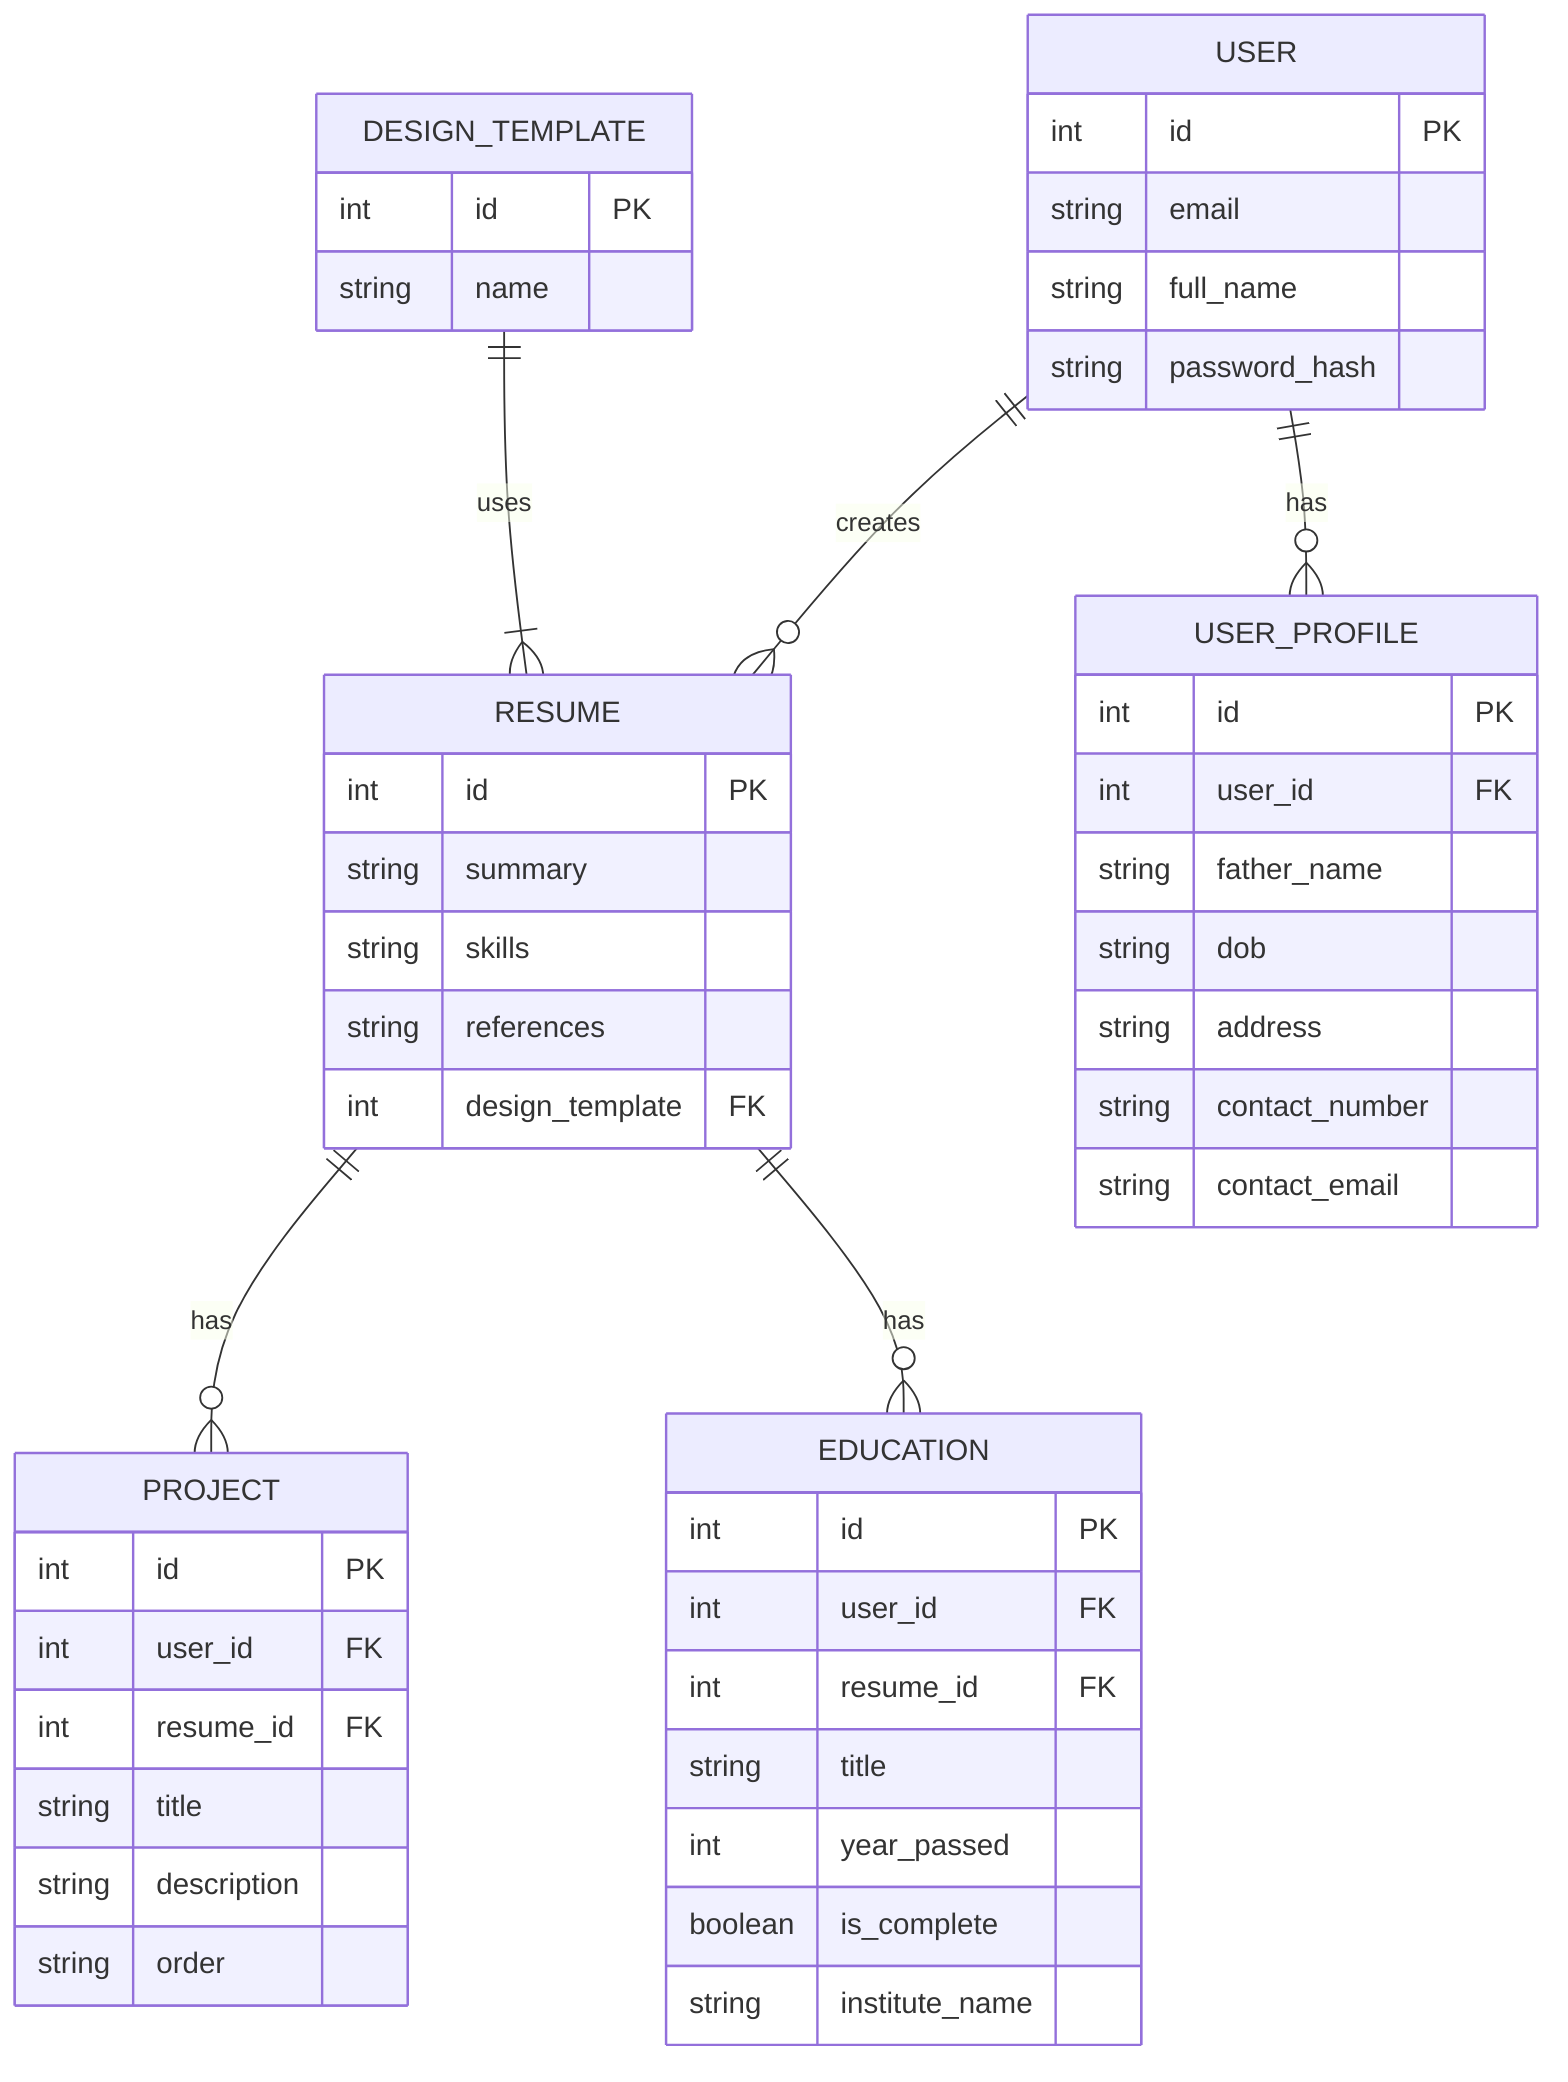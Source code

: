 erDiagram
   USER ||--o{ RESUME : creates
   USER ||--o{ USER_PROFILE : has
  
   USER {
       int id PK
       string email
       string full_name
       string password_hash
   }
 
   USER_PROFILE {
       int id PK
       int user_id FK
       string father_name
       string dob
       string address
       string contact_number
       string contact_email
   }
  
   RESUME {
       int id PK
       string summary
       string skills
       string references
       int design_template FK
   }
 
   RESUME ||--o{ PROJECT : has
 
   PROJECT {
       int id PK
       int user_id FK
       int resume_id FK
       string title
       string description
       string order
   }
 
   RESUME ||--o{ EDUCATION : has
 
   EDUCATION {
       int id PK
       int user_id FK
       int resume_id FK
       string title
       int year_passed
       boolean is_complete
       string institute_name
   }
 
 
   DESIGN_TEMPLATE {
       int id PK
       string name
   }
 
   DESIGN_TEMPLATE ||--|{ RESUME : uses